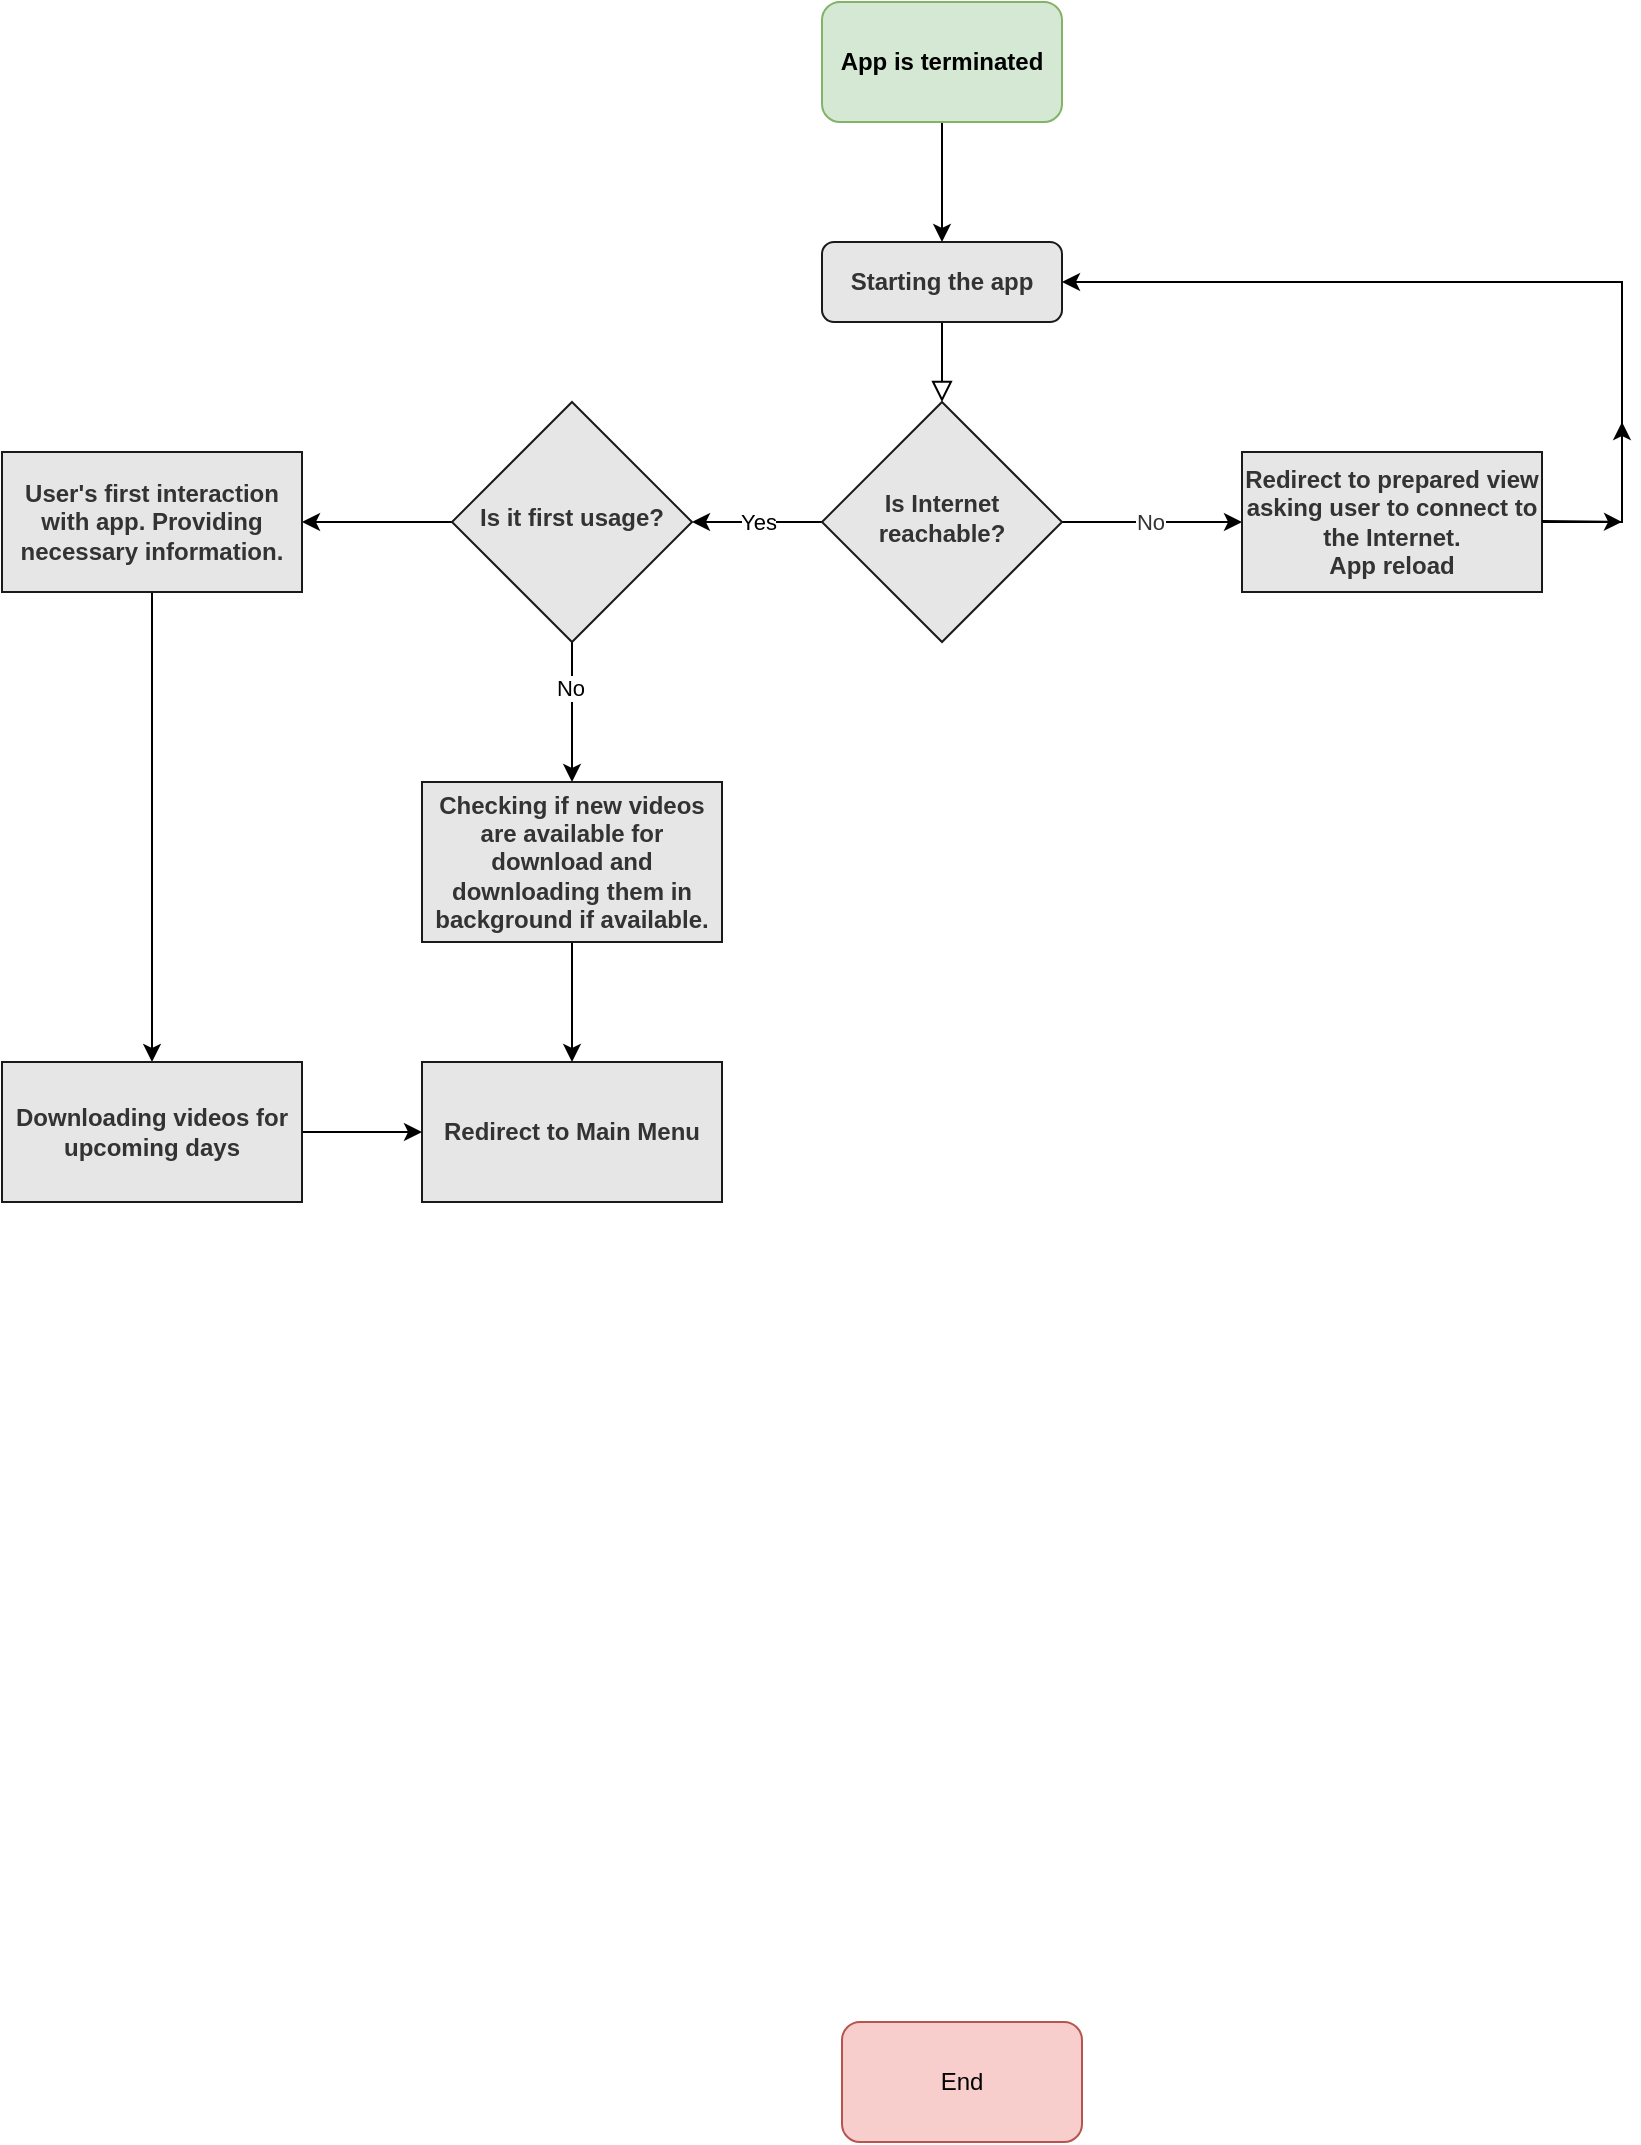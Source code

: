 <mxfile version="15.2.7" type="device"><diagram id="C5RBs43oDa-KdzZeNtuy" name="Page-1"><mxGraphModel dx="1086" dy="806" grid="1" gridSize="10" guides="1" tooltips="1" connect="1" arrows="1" fold="1" page="1" pageScale="1" pageWidth="827" pageHeight="1169" math="0" shadow="0"><root><mxCell id="WIyWlLk6GJQsqaUBKTNV-0"/><mxCell id="WIyWlLk6GJQsqaUBKTNV-1" parent="WIyWlLk6GJQsqaUBKTNV-0"/><mxCell id="WIyWlLk6GJQsqaUBKTNV-2" value="" style="rounded=0;html=1;jettySize=auto;orthogonalLoop=1;fontSize=11;endArrow=block;endFill=0;endSize=8;strokeWidth=1;shadow=0;labelBackgroundColor=none;edgeStyle=orthogonalEdgeStyle;fontColor=#333333;" parent="WIyWlLk6GJQsqaUBKTNV-1" source="WIyWlLk6GJQsqaUBKTNV-3" target="WIyWlLk6GJQsqaUBKTNV-6" edge="1"><mxGeometry relative="1" as="geometry"/></mxCell><mxCell id="WIyWlLk6GJQsqaUBKTNV-3" value="&lt;b&gt;Starting the app&lt;/b&gt;" style="rounded=1;whiteSpace=wrap;html=1;fontSize=12;glass=0;strokeWidth=1;shadow=0;fillColor=#E6E6E6;fontColor=#333333;strokeColor=#1A1A1A;" parent="WIyWlLk6GJQsqaUBKTNV-1" vertex="1"><mxGeometry x="410" y="120" width="120" height="40" as="geometry"/></mxCell><mxCell id="SawHmeWGLTYTXrXVd9On-4" style="edgeStyle=orthogonalEdgeStyle;rounded=0;orthogonalLoop=1;jettySize=auto;html=1;exitX=1;exitY=0.5;exitDx=0;exitDy=0;entryX=0;entryY=0.5;entryDx=0;entryDy=0;fontColor=#333333;" parent="WIyWlLk6GJQsqaUBKTNV-1" source="WIyWlLk6GJQsqaUBKTNV-6" target="SawHmeWGLTYTXrXVd9On-14" edge="1"><mxGeometry relative="1" as="geometry"><mxPoint x="670" y="260" as="targetPoint"/></mxGeometry></mxCell><mxCell id="SawHmeWGLTYTXrXVd9On-5" value="No" style="edgeLabel;html=1;align=center;verticalAlign=middle;resizable=0;points=[];fontColor=#333333;" parent="SawHmeWGLTYTXrXVd9On-4" vertex="1" connectable="0"><mxGeometry x="0.224" y="-2" relative="1" as="geometry"><mxPoint x="-11" y="-2" as="offset"/></mxGeometry></mxCell><mxCell id="Y7bSVURSfDtYWjkhf0M4-1" value="Yes" style="edgeStyle=orthogonalEdgeStyle;rounded=0;orthogonalLoop=1;jettySize=auto;html=1;exitX=0;exitY=0.5;exitDx=0;exitDy=0;entryX=1;entryY=0.5;entryDx=0;entryDy=0;" edge="1" parent="WIyWlLk6GJQsqaUBKTNV-1" source="WIyWlLk6GJQsqaUBKTNV-6" target="Y7bSVURSfDtYWjkhf0M4-0"><mxGeometry relative="1" as="geometry"/></mxCell><mxCell id="WIyWlLk6GJQsqaUBKTNV-6" value="&lt;b&gt;Is Internet reachable?&lt;/b&gt;" style="rhombus;whiteSpace=wrap;html=1;shadow=0;fontFamily=Helvetica;fontSize=12;align=center;strokeWidth=1;spacing=6;spacingTop=-4;fillColor=#E6E6E6;fontColor=#333333;strokeColor=#1A1A1A;" parent="WIyWlLk6GJQsqaUBKTNV-1" vertex="1"><mxGeometry x="410" y="200" width="120" height="120" as="geometry"/></mxCell><mxCell id="SawHmeWGLTYTXrXVd9On-1" style="edgeStyle=orthogonalEdgeStyle;rounded=0;orthogonalLoop=1;jettySize=auto;html=1;exitX=0.5;exitY=1;exitDx=0;exitDy=0;entryX=0.5;entryY=0;entryDx=0;entryDy=0;fontColor=#333333;" parent="WIyWlLk6GJQsqaUBKTNV-1" source="SawHmeWGLTYTXrXVd9On-0" target="WIyWlLk6GJQsqaUBKTNV-3" edge="1"><mxGeometry relative="1" as="geometry"/></mxCell><mxCell id="SawHmeWGLTYTXrXVd9On-0" value="&lt;b&gt;App is terminated&lt;/b&gt;" style="rounded=1;whiteSpace=wrap;html=1;fillColor=#d5e8d4;strokeColor=#82b366;" parent="WIyWlLk6GJQsqaUBKTNV-1" vertex="1"><mxGeometry x="410" width="120" height="60" as="geometry"/></mxCell><mxCell id="SawHmeWGLTYTXrXVd9On-12" value="End" style="rounded=1;whiteSpace=wrap;html=1;fillColor=#f8cecc;strokeColor=#b85450;" parent="WIyWlLk6GJQsqaUBKTNV-1" vertex="1"><mxGeometry x="420" y="1010" width="120" height="60" as="geometry"/></mxCell><mxCell id="cpbtyrU4rWRwxH7wX8Xg-9" style="edgeStyle=orthogonalEdgeStyle;rounded=0;orthogonalLoop=1;jettySize=auto;html=1;exitX=1;exitY=0.5;exitDx=0;exitDy=0;entryX=1;entryY=0.5;entryDx=0;entryDy=0;" parent="WIyWlLk6GJQsqaUBKTNV-1" source="SawHmeWGLTYTXrXVd9On-14" target="WIyWlLk6GJQsqaUBKTNV-3" edge="1"><mxGeometry relative="1" as="geometry"><Array as="points"><mxPoint x="810" y="260"/><mxPoint x="810" y="140"/></Array></mxGeometry></mxCell><mxCell id="SawHmeWGLTYTXrXVd9On-14" value="&lt;b&gt;Redirect to prepared view asking user to connect to the Internet.&lt;br&gt;App reload&lt;br&gt;&lt;/b&gt;" style="rounded=0;whiteSpace=wrap;html=1;fillColor=#E6E6E6;fontColor=#333333;strokeColor=#1A1A1A;" parent="WIyWlLk6GJQsqaUBKTNV-1" vertex="1"><mxGeometry x="620" y="225" width="150" height="70" as="geometry"/></mxCell><mxCell id="cpbtyrU4rWRwxH7wX8Xg-16" value="" style="endArrow=classic;html=1;" parent="WIyWlLk6GJQsqaUBKTNV-1" edge="1"><mxGeometry width="50" height="50" relative="1" as="geometry"><mxPoint x="770" y="259.5" as="sourcePoint"/><mxPoint x="810" y="260" as="targetPoint"/></mxGeometry></mxCell><mxCell id="cpbtyrU4rWRwxH7wX8Xg-17" value="" style="endArrow=classic;html=1;" parent="WIyWlLk6GJQsqaUBKTNV-1" edge="1"><mxGeometry width="50" height="50" relative="1" as="geometry"><mxPoint x="810" y="260" as="sourcePoint"/><mxPoint x="810" y="210" as="targetPoint"/></mxGeometry></mxCell><mxCell id="Racmj9FpOhZ-sR5sQdHR-1" value="&lt;b&gt;Redirect to Main Menu&lt;br&gt;&lt;/b&gt;" style="rounded=0;whiteSpace=wrap;html=1;fillColor=#E6E6E6;fontColor=#333333;strokeColor=#1A1A1A;" parent="WIyWlLk6GJQsqaUBKTNV-1" vertex="1"><mxGeometry x="210" y="530" width="150" height="70" as="geometry"/></mxCell><mxCell id="Y7bSVURSfDtYWjkhf0M4-2" style="edgeStyle=orthogonalEdgeStyle;rounded=0;orthogonalLoop=1;jettySize=auto;html=1;exitX=0.5;exitY=1;exitDx=0;exitDy=0;entryX=0.5;entryY=0;entryDx=0;entryDy=0;" edge="1" parent="WIyWlLk6GJQsqaUBKTNV-1" source="Y7bSVURSfDtYWjkhf0M4-0" target="Y7bSVURSfDtYWjkhf0M4-11"><mxGeometry relative="1" as="geometry"/></mxCell><mxCell id="Y7bSVURSfDtYWjkhf0M4-3" value="No" style="edgeLabel;html=1;align=center;verticalAlign=middle;resizable=0;points=[];" vertex="1" connectable="0" parent="Y7bSVURSfDtYWjkhf0M4-2"><mxGeometry x="-0.345" y="-1" relative="1" as="geometry"><mxPoint as="offset"/></mxGeometry></mxCell><mxCell id="Y7bSVURSfDtYWjkhf0M4-6" style="edgeStyle=orthogonalEdgeStyle;rounded=0;orthogonalLoop=1;jettySize=auto;html=1;exitX=0;exitY=0.5;exitDx=0;exitDy=0;" edge="1" parent="WIyWlLk6GJQsqaUBKTNV-1" source="Y7bSVURSfDtYWjkhf0M4-0" target="Y7bSVURSfDtYWjkhf0M4-5"><mxGeometry relative="1" as="geometry"/></mxCell><mxCell id="Y7bSVURSfDtYWjkhf0M4-0" value="&lt;b&gt;Is it first usage?&lt;/b&gt;" style="rhombus;whiteSpace=wrap;html=1;shadow=0;fontFamily=Helvetica;fontSize=12;align=center;strokeWidth=1;spacing=6;spacingTop=-4;fillColor=#E6E6E6;fontColor=#333333;strokeColor=#1A1A1A;" vertex="1" parent="WIyWlLk6GJQsqaUBKTNV-1"><mxGeometry x="225" y="200" width="120" height="120" as="geometry"/></mxCell><mxCell id="Y7bSVURSfDtYWjkhf0M4-7" style="edgeStyle=orthogonalEdgeStyle;rounded=0;orthogonalLoop=1;jettySize=auto;html=1;exitX=0.5;exitY=1;exitDx=0;exitDy=0;entryX=0.5;entryY=0;entryDx=0;entryDy=0;" edge="1" parent="WIyWlLk6GJQsqaUBKTNV-1" source="Y7bSVURSfDtYWjkhf0M4-5" target="Y7bSVURSfDtYWjkhf0M4-9"><mxGeometry relative="1" as="geometry"/></mxCell><mxCell id="Y7bSVURSfDtYWjkhf0M4-5" value="&lt;b&gt;User's first interaction with app. Providing necessary information.&lt;br&gt;&lt;/b&gt;" style="rounded=0;whiteSpace=wrap;html=1;fillColor=#E6E6E6;fontColor=#333333;strokeColor=#1A1A1A;" vertex="1" parent="WIyWlLk6GJQsqaUBKTNV-1"><mxGeometry y="225" width="150" height="70" as="geometry"/></mxCell><mxCell id="Y7bSVURSfDtYWjkhf0M4-10" style="edgeStyle=orthogonalEdgeStyle;rounded=0;orthogonalLoop=1;jettySize=auto;html=1;exitX=1;exitY=0.5;exitDx=0;exitDy=0;entryX=0;entryY=0.5;entryDx=0;entryDy=0;" edge="1" parent="WIyWlLk6GJQsqaUBKTNV-1" source="Y7bSVURSfDtYWjkhf0M4-9" target="Racmj9FpOhZ-sR5sQdHR-1"><mxGeometry relative="1" as="geometry"/></mxCell><mxCell id="Y7bSVURSfDtYWjkhf0M4-9" value="&lt;b&gt;Downloading videos for upcoming days&lt;br&gt;&lt;/b&gt;" style="rounded=0;whiteSpace=wrap;html=1;fillColor=#E6E6E6;fontColor=#333333;strokeColor=#1A1A1A;" vertex="1" parent="WIyWlLk6GJQsqaUBKTNV-1"><mxGeometry y="530" width="150" height="70" as="geometry"/></mxCell><mxCell id="Y7bSVURSfDtYWjkhf0M4-12" style="edgeStyle=orthogonalEdgeStyle;rounded=0;orthogonalLoop=1;jettySize=auto;html=1;exitX=0.5;exitY=1;exitDx=0;exitDy=0;entryX=0.5;entryY=0;entryDx=0;entryDy=0;" edge="1" parent="WIyWlLk6GJQsqaUBKTNV-1" source="Y7bSVURSfDtYWjkhf0M4-11" target="Racmj9FpOhZ-sR5sQdHR-1"><mxGeometry relative="1" as="geometry"/></mxCell><mxCell id="Y7bSVURSfDtYWjkhf0M4-11" value="&lt;b&gt;Checking if new videos are available for download and downloading them in background if available.&lt;br&gt;&lt;/b&gt;" style="rounded=0;whiteSpace=wrap;html=1;fillColor=#E6E6E6;fontColor=#333333;strokeColor=#1A1A1A;" vertex="1" parent="WIyWlLk6GJQsqaUBKTNV-1"><mxGeometry x="210" y="390" width="150" height="80" as="geometry"/></mxCell></root></mxGraphModel></diagram></mxfile>